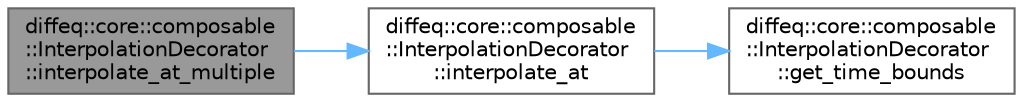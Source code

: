 digraph "diffeq::core::composable::InterpolationDecorator::interpolate_at_multiple"
{
 // LATEX_PDF_SIZE
  bgcolor="transparent";
  edge [fontname=Helvetica,fontsize=10,labelfontname=Helvetica,labelfontsize=10];
  node [fontname=Helvetica,fontsize=10,shape=box,height=0.2,width=0.4];
  rankdir="LR";
  Node1 [id="Node000001",label="diffeq::core::composable\l::InterpolationDecorator\l::interpolate_at_multiple",height=0.2,width=0.4,color="gray40", fillcolor="grey60", style="filled", fontcolor="black",tooltip="Get interpolated states at multiple time points."];
  Node1 -> Node2 [id="edge1_Node000001_Node000002",color="steelblue1",style="solid",tooltip=" "];
  Node2 [id="Node000002",label="diffeq::core::composable\l::InterpolationDecorator\l::interpolate_at",height=0.2,width=0.4,color="grey40", fillcolor="white", style="filled",URL="$classdiffeq_1_1core_1_1composable_1_1_interpolation_decorator.html#aa8f589e552b48a54f576d941cc048f03",tooltip="Get interpolated state at arbitrary time."];
  Node2 -> Node3 [id="edge2_Node000002_Node000003",color="steelblue1",style="solid",tooltip=" "];
  Node3 [id="Node000003",label="diffeq::core::composable\l::InterpolationDecorator\l::get_time_bounds",height=0.2,width=0.4,color="grey40", fillcolor="white", style="filled",URL="$classdiffeq_1_1core_1_1composable_1_1_interpolation_decorator.html#a4617df58b272ff0b5831d7932b3fd828",tooltip="Get time bounds of available history."];
}
